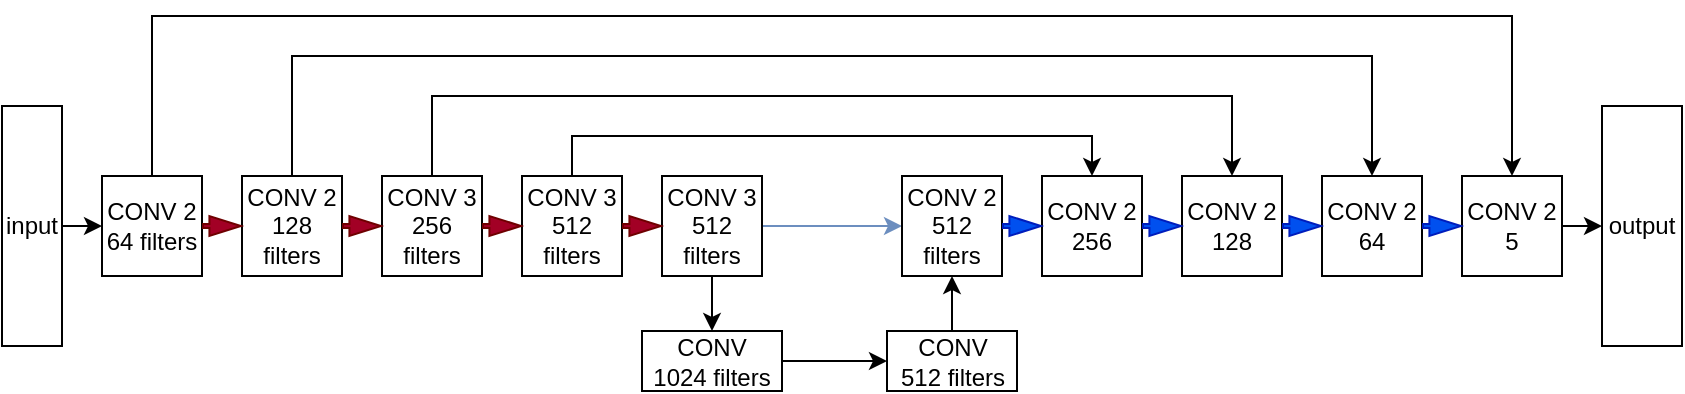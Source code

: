 <mxfile version="22.1.5" type="github">
  <diagram name="Page-1" id="cd6ngPBctM1b4x5j1UEm">
    <mxGraphModel dx="1434" dy="886" grid="1" gridSize="10" guides="1" tooltips="1" connect="1" arrows="1" fold="1" page="1" pageScale="1" pageWidth="850" pageHeight="1100" math="0" shadow="0">
      <root>
        <mxCell id="0" />
        <mxCell id="1" parent="0" />
        <mxCell id="T8z13FRe20qLhD1iTgCY-52" style="edgeStyle=orthogonalEdgeStyle;rounded=0;orthogonalLoop=1;jettySize=auto;html=1;exitX=0.5;exitY=0;exitDx=0;exitDy=0;entryX=0.5;entryY=0;entryDx=0;entryDy=0;" edge="1" parent="1" source="-O1dZ17A0FK6lx6eKpMr-1" target="T8z13FRe20qLhD1iTgCY-47">
          <mxGeometry relative="1" as="geometry">
            <Array as="points">
              <mxPoint x="85" y="390" />
              <mxPoint x="765" y="390" />
            </Array>
          </mxGeometry>
        </mxCell>
        <mxCell id="-O1dZ17A0FK6lx6eKpMr-1" value="&lt;div&gt;CONV 2&lt;/div&gt;&lt;div&gt;64 filters&lt;br&gt;&lt;/div&gt;" style="whiteSpace=wrap;html=1;aspect=fixed;" parent="1" vertex="1">
          <mxGeometry x="60" y="470" width="50" height="50" as="geometry" />
        </mxCell>
        <mxCell id="T8z13FRe20qLhD1iTgCY-51" style="edgeStyle=orthogonalEdgeStyle;rounded=0;orthogonalLoop=1;jettySize=auto;html=1;exitX=0.5;exitY=0;exitDx=0;exitDy=0;entryX=0.5;entryY=0;entryDx=0;entryDy=0;" edge="1" parent="1" source="-O1dZ17A0FK6lx6eKpMr-2" target="T8z13FRe20qLhD1iTgCY-43">
          <mxGeometry relative="1" as="geometry">
            <Array as="points">
              <mxPoint x="155" y="410" />
              <mxPoint x="695" y="410" />
            </Array>
          </mxGeometry>
        </mxCell>
        <mxCell id="-O1dZ17A0FK6lx6eKpMr-2" value="&lt;div&gt;CONV 2&lt;/div&gt;&lt;div&gt;128 filters&lt;br&gt;&lt;/div&gt;" style="whiteSpace=wrap;html=1;aspect=fixed;" parent="1" vertex="1">
          <mxGeometry x="130" y="470" width="50" height="50" as="geometry" />
        </mxCell>
        <mxCell id="T8z13FRe20qLhD1iTgCY-50" style="edgeStyle=orthogonalEdgeStyle;rounded=0;orthogonalLoop=1;jettySize=auto;html=1;entryX=0.5;entryY=0;entryDx=0;entryDy=0;exitX=0.5;exitY=0;exitDx=0;exitDy=0;" edge="1" parent="1" source="-O1dZ17A0FK6lx6eKpMr-3" target="T8z13FRe20qLhD1iTgCY-14">
          <mxGeometry relative="1" as="geometry">
            <mxPoint x="220" y="441" as="sourcePoint" />
            <mxPoint x="625" y="440" as="targetPoint" />
            <Array as="points">
              <mxPoint x="225" y="430" />
              <mxPoint x="625" y="430" />
            </Array>
          </mxGeometry>
        </mxCell>
        <mxCell id="-O1dZ17A0FK6lx6eKpMr-3" value="&lt;div&gt;CONV 3&lt;br&gt;&lt;/div&gt;&lt;div&gt;256 filters&lt;br&gt;&lt;/div&gt;" style="whiteSpace=wrap;html=1;aspect=fixed;" parent="1" vertex="1">
          <mxGeometry x="200" y="470" width="50" height="50" as="geometry" />
        </mxCell>
        <mxCell id="T8z13FRe20qLhD1iTgCY-7" style="edgeStyle=orthogonalEdgeStyle;rounded=0;orthogonalLoop=1;jettySize=auto;html=1;entryX=0;entryY=0.5;entryDx=0;entryDy=0;fillColor=#dae8fc;strokeColor=#6c8ebf;" edge="1" parent="1" source="-O1dZ17A0FK6lx6eKpMr-5" target="-O1dZ17A0FK6lx6eKpMr-12">
          <mxGeometry relative="1" as="geometry" />
        </mxCell>
        <mxCell id="T8z13FRe20qLhD1iTgCY-9" style="edgeStyle=orthogonalEdgeStyle;rounded=0;orthogonalLoop=1;jettySize=auto;html=1;exitX=0.25;exitY=1;exitDx=0;exitDy=0;entryX=0.5;entryY=0;entryDx=0;entryDy=0;" edge="1" parent="1" source="-O1dZ17A0FK6lx6eKpMr-5" target="-O1dZ17A0FK6lx6eKpMr-8">
          <mxGeometry relative="1" as="geometry" />
        </mxCell>
        <mxCell id="-O1dZ17A0FK6lx6eKpMr-5" value="&lt;div&gt;CONV 3&lt;br&gt;&lt;/div&gt;&lt;div&gt;512 filters&lt;br&gt;&lt;/div&gt;" style="whiteSpace=wrap;html=1;aspect=fixed;" parent="1" vertex="1">
          <mxGeometry x="340" y="470" width="50" height="50" as="geometry" />
        </mxCell>
        <mxCell id="T8z13FRe20qLhD1iTgCY-1" style="edgeStyle=orthogonalEdgeStyle;rounded=0;orthogonalLoop=1;jettySize=auto;html=1;exitX=1;exitY=0.5;exitDx=0;exitDy=0;entryX=0;entryY=0.5;entryDx=0;entryDy=0;" edge="1" parent="1" source="-O1dZ17A0FK6lx6eKpMr-8" target="-O1dZ17A0FK6lx6eKpMr-11">
          <mxGeometry relative="1" as="geometry" />
        </mxCell>
        <mxCell id="-O1dZ17A0FK6lx6eKpMr-8" value="&lt;div&gt;CONV&lt;/div&gt;&lt;div&gt;1024 filters&lt;br&gt;&lt;/div&gt;" style="rounded=0;whiteSpace=wrap;html=1;" parent="1" vertex="1">
          <mxGeometry x="330" y="547.5" width="70" height="30" as="geometry" />
        </mxCell>
        <mxCell id="T8z13FRe20qLhD1iTgCY-20" style="edgeStyle=orthogonalEdgeStyle;rounded=0;orthogonalLoop=1;jettySize=auto;html=1;entryX=0.5;entryY=1;entryDx=0;entryDy=0;" edge="1" parent="1" source="-O1dZ17A0FK6lx6eKpMr-11" target="-O1dZ17A0FK6lx6eKpMr-12">
          <mxGeometry relative="1" as="geometry">
            <mxPoint x="490" y="530" as="targetPoint" />
          </mxGeometry>
        </mxCell>
        <mxCell id="-O1dZ17A0FK6lx6eKpMr-11" value="&lt;div&gt;CONV&lt;/div&gt;&lt;div&gt;512 filters&lt;br&gt;&lt;/div&gt;" style="rounded=0;whiteSpace=wrap;html=1;" parent="1" vertex="1">
          <mxGeometry x="452.5" y="547.5" width="65" height="30" as="geometry" />
        </mxCell>
        <mxCell id="-O1dZ17A0FK6lx6eKpMr-12" value="&lt;div&gt;CONV 2&lt;br&gt;&lt;/div&gt;&lt;div&gt;512&lt;/div&gt;&lt;div&gt;filters&lt;br&gt;&lt;/div&gt;" style="whiteSpace=wrap;html=1;aspect=fixed;" parent="1" vertex="1">
          <mxGeometry x="460" y="470" width="50" height="50" as="geometry" />
        </mxCell>
        <mxCell id="T8z13FRe20qLhD1iTgCY-10" value="&lt;div&gt;CONV 2&lt;br&gt;&lt;/div&gt;&lt;div&gt;256&lt;br&gt;&lt;/div&gt;" style="whiteSpace=wrap;html=1;aspect=fixed;" vertex="1" parent="1">
          <mxGeometry x="530" y="470" width="50" height="50" as="geometry" />
        </mxCell>
        <mxCell id="T8z13FRe20qLhD1iTgCY-14" value="&lt;div&gt;CONV 2&lt;br&gt;&lt;/div&gt;&lt;div&gt;128&lt;br&gt;&lt;/div&gt;" style="whiteSpace=wrap;html=1;aspect=fixed;" vertex="1" parent="1">
          <mxGeometry x="600" y="470" width="50" height="50" as="geometry" />
        </mxCell>
        <mxCell id="T8z13FRe20qLhD1iTgCY-49" style="edgeStyle=orthogonalEdgeStyle;rounded=0;orthogonalLoop=1;jettySize=auto;html=1;exitX=0.5;exitY=0;exitDx=0;exitDy=0;entryX=0.5;entryY=0;entryDx=0;entryDy=0;" edge="1" parent="1" source="-O1dZ17A0FK6lx6eKpMr-4" target="T8z13FRe20qLhD1iTgCY-10">
          <mxGeometry relative="1" as="geometry" />
        </mxCell>
        <mxCell id="-O1dZ17A0FK6lx6eKpMr-4" value="&lt;div&gt;CONV 3&lt;br&gt;&lt;/div&gt;&lt;div&gt;512 filters&lt;br&gt;&lt;/div&gt;" style="whiteSpace=wrap;html=1;aspect=fixed;" parent="1" vertex="1">
          <mxGeometry x="270" y="470" width="50" height="50" as="geometry" />
        </mxCell>
        <mxCell id="T8z13FRe20qLhD1iTgCY-28" value="" style="shape=flexArrow;endArrow=classic;html=1;rounded=0;fillColor=#a20025;strokeColor=#6F0000;width=2;endSize=4.93;entryX=0;entryY=0.5;entryDx=0;entryDy=0;endWidth=7;exitX=1;exitY=0.5;exitDx=0;exitDy=0;" edge="1" parent="1" source="-O1dZ17A0FK6lx6eKpMr-1" target="-O1dZ17A0FK6lx6eKpMr-2">
          <mxGeometry width="50" height="50" relative="1" as="geometry">
            <mxPoint x="110" y="390" as="sourcePoint" />
            <mxPoint x="130" y="360" as="targetPoint" />
            <Array as="points" />
          </mxGeometry>
        </mxCell>
        <mxCell id="T8z13FRe20qLhD1iTgCY-34" value="" style="shape=flexArrow;endArrow=classic;html=1;rounded=0;fillColor=#a20025;strokeColor=#6F0000;width=2;endSize=4.93;entryX=0;entryY=0.5;entryDx=0;entryDy=0;endWidth=7;exitX=1;exitY=0.5;exitDx=0;exitDy=0;" edge="1" parent="1" source="-O1dZ17A0FK6lx6eKpMr-2" target="-O1dZ17A0FK6lx6eKpMr-3">
          <mxGeometry width="50" height="50" relative="1" as="geometry">
            <mxPoint x="120" y="400" as="sourcePoint" />
            <mxPoint x="140" y="415" as="targetPoint" />
            <Array as="points" />
          </mxGeometry>
        </mxCell>
        <mxCell id="T8z13FRe20qLhD1iTgCY-37" value="" style="shape=flexArrow;endArrow=classic;html=1;rounded=0;fillColor=#a20025;strokeColor=#6F0000;width=2;endSize=4.93;entryX=0;entryY=0.5;entryDx=0;entryDy=0;endWidth=7;exitX=1;exitY=0.5;exitDx=0;exitDy=0;" edge="1" parent="1" source="-O1dZ17A0FK6lx6eKpMr-3" target="-O1dZ17A0FK6lx6eKpMr-4">
          <mxGeometry width="50" height="50" relative="1" as="geometry">
            <mxPoint x="150" y="430" as="sourcePoint" />
            <mxPoint x="170" y="445" as="targetPoint" />
            <Array as="points" />
          </mxGeometry>
        </mxCell>
        <mxCell id="T8z13FRe20qLhD1iTgCY-39" value="" style="shape=flexArrow;endArrow=classic;html=1;rounded=0;fillColor=#a20025;strokeColor=#6F0000;width=2;endSize=4.93;entryX=0;entryY=0.5;entryDx=0;entryDy=0;endWidth=7;exitX=1;exitY=0.5;exitDx=0;exitDy=0;" edge="1" parent="1" source="-O1dZ17A0FK6lx6eKpMr-4" target="-O1dZ17A0FK6lx6eKpMr-5">
          <mxGeometry width="50" height="50" relative="1" as="geometry">
            <mxPoint x="160" y="440" as="sourcePoint" />
            <mxPoint x="180" y="455" as="targetPoint" />
            <Array as="points" />
          </mxGeometry>
        </mxCell>
        <mxCell id="T8z13FRe20qLhD1iTgCY-40" value="" style="shape=flexArrow;endArrow=classic;html=1;rounded=0;fillColor=#0050ef;strokeColor=#001DBC;width=2;endSize=4.93;entryX=0;entryY=0.5;entryDx=0;entryDy=0;endWidth=7;exitX=1;exitY=0.5;exitDx=0;exitDy=0;" edge="1" parent="1" source="-O1dZ17A0FK6lx6eKpMr-12" target="T8z13FRe20qLhD1iTgCY-10">
          <mxGeometry width="50" height="50" relative="1" as="geometry">
            <mxPoint x="330" y="465" as="sourcePoint" />
            <mxPoint x="350" y="505" as="targetPoint" />
            <Array as="points" />
          </mxGeometry>
        </mxCell>
        <mxCell id="T8z13FRe20qLhD1iTgCY-41" value="" style="shape=flexArrow;endArrow=classic;html=1;rounded=0;fillColor=#0050ef;strokeColor=#001DBC;width=2;endSize=4.93;entryX=0;entryY=0.5;entryDx=0;entryDy=0;endWidth=7;exitX=1;exitY=0.5;exitDx=0;exitDy=0;" edge="1" parent="1" source="T8z13FRe20qLhD1iTgCY-10" target="T8z13FRe20qLhD1iTgCY-14">
          <mxGeometry width="50" height="50" relative="1" as="geometry">
            <mxPoint x="515" y="480" as="sourcePoint" />
            <mxPoint x="545" y="465" as="targetPoint" />
            <Array as="points" />
          </mxGeometry>
        </mxCell>
        <mxCell id="T8z13FRe20qLhD1iTgCY-43" value="&lt;div&gt;CONV 2&lt;br&gt;&lt;/div&gt;&lt;div&gt;64&lt;br&gt;&lt;/div&gt;" style="whiteSpace=wrap;html=1;aspect=fixed;" vertex="1" parent="1">
          <mxGeometry x="670" y="470" width="50" height="50" as="geometry" />
        </mxCell>
        <mxCell id="T8z13FRe20qLhD1iTgCY-45" value="" style="shape=flexArrow;endArrow=classic;html=1;rounded=0;fillColor=#0050ef;strokeColor=#001DBC;width=2;endSize=4.93;entryX=0;entryY=0.5;entryDx=0;entryDy=0;endWidth=7;exitX=1;exitY=0.5;exitDx=0;exitDy=0;" edge="1" parent="1" source="T8z13FRe20qLhD1iTgCY-14" target="T8z13FRe20qLhD1iTgCY-43">
          <mxGeometry width="50" height="50" relative="1" as="geometry">
            <mxPoint x="620" y="505" as="sourcePoint" />
            <mxPoint x="650" y="505" as="targetPoint" />
            <Array as="points" />
          </mxGeometry>
        </mxCell>
        <mxCell id="T8z13FRe20qLhD1iTgCY-59" style="edgeStyle=orthogonalEdgeStyle;rounded=0;orthogonalLoop=1;jettySize=auto;html=1;exitX=1;exitY=0.5;exitDx=0;exitDy=0;entryX=0.5;entryY=1;entryDx=0;entryDy=0;" edge="1" parent="1" source="T8z13FRe20qLhD1iTgCY-47" target="T8z13FRe20qLhD1iTgCY-58">
          <mxGeometry relative="1" as="geometry" />
        </mxCell>
        <mxCell id="T8z13FRe20qLhD1iTgCY-47" value="&lt;div&gt;CONV 2&lt;br&gt;&lt;/div&gt;&lt;div&gt;5&lt;br&gt;&lt;/div&gt;" style="whiteSpace=wrap;html=1;aspect=fixed;" vertex="1" parent="1">
          <mxGeometry x="740" y="470" width="50" height="50" as="geometry" />
        </mxCell>
        <mxCell id="T8z13FRe20qLhD1iTgCY-48" value="" style="shape=flexArrow;endArrow=classic;html=1;rounded=0;fillColor=#0050ef;strokeColor=#001DBC;width=2;endSize=4.93;entryX=0;entryY=0.5;entryDx=0;entryDy=0;endWidth=7;exitX=1;exitY=0.5;exitDx=0;exitDy=0;" edge="1" parent="1" source="T8z13FRe20qLhD1iTgCY-43" target="T8z13FRe20qLhD1iTgCY-47">
          <mxGeometry width="50" height="50" relative="1" as="geometry">
            <mxPoint x="700" y="505" as="sourcePoint" />
            <mxPoint x="730" y="505" as="targetPoint" />
            <Array as="points" />
          </mxGeometry>
        </mxCell>
        <mxCell id="T8z13FRe20qLhD1iTgCY-57" style="edgeStyle=orthogonalEdgeStyle;rounded=0;orthogonalLoop=1;jettySize=auto;html=1;exitX=0.5;exitY=0;exitDx=0;exitDy=0;entryX=0;entryY=0.5;entryDx=0;entryDy=0;" edge="1" parent="1" source="T8z13FRe20qLhD1iTgCY-56" target="-O1dZ17A0FK6lx6eKpMr-1">
          <mxGeometry relative="1" as="geometry" />
        </mxCell>
        <mxCell id="T8z13FRe20qLhD1iTgCY-56" value="input" style="rounded=0;whiteSpace=wrap;html=1;direction=south;" vertex="1" parent="1">
          <mxGeometry x="10" y="435" width="30" height="120" as="geometry" />
        </mxCell>
        <mxCell id="T8z13FRe20qLhD1iTgCY-58" value="output" style="rounded=0;whiteSpace=wrap;html=1;direction=south;" vertex="1" parent="1">
          <mxGeometry x="810" y="435" width="40" height="120" as="geometry" />
        </mxCell>
      </root>
    </mxGraphModel>
  </diagram>
</mxfile>
